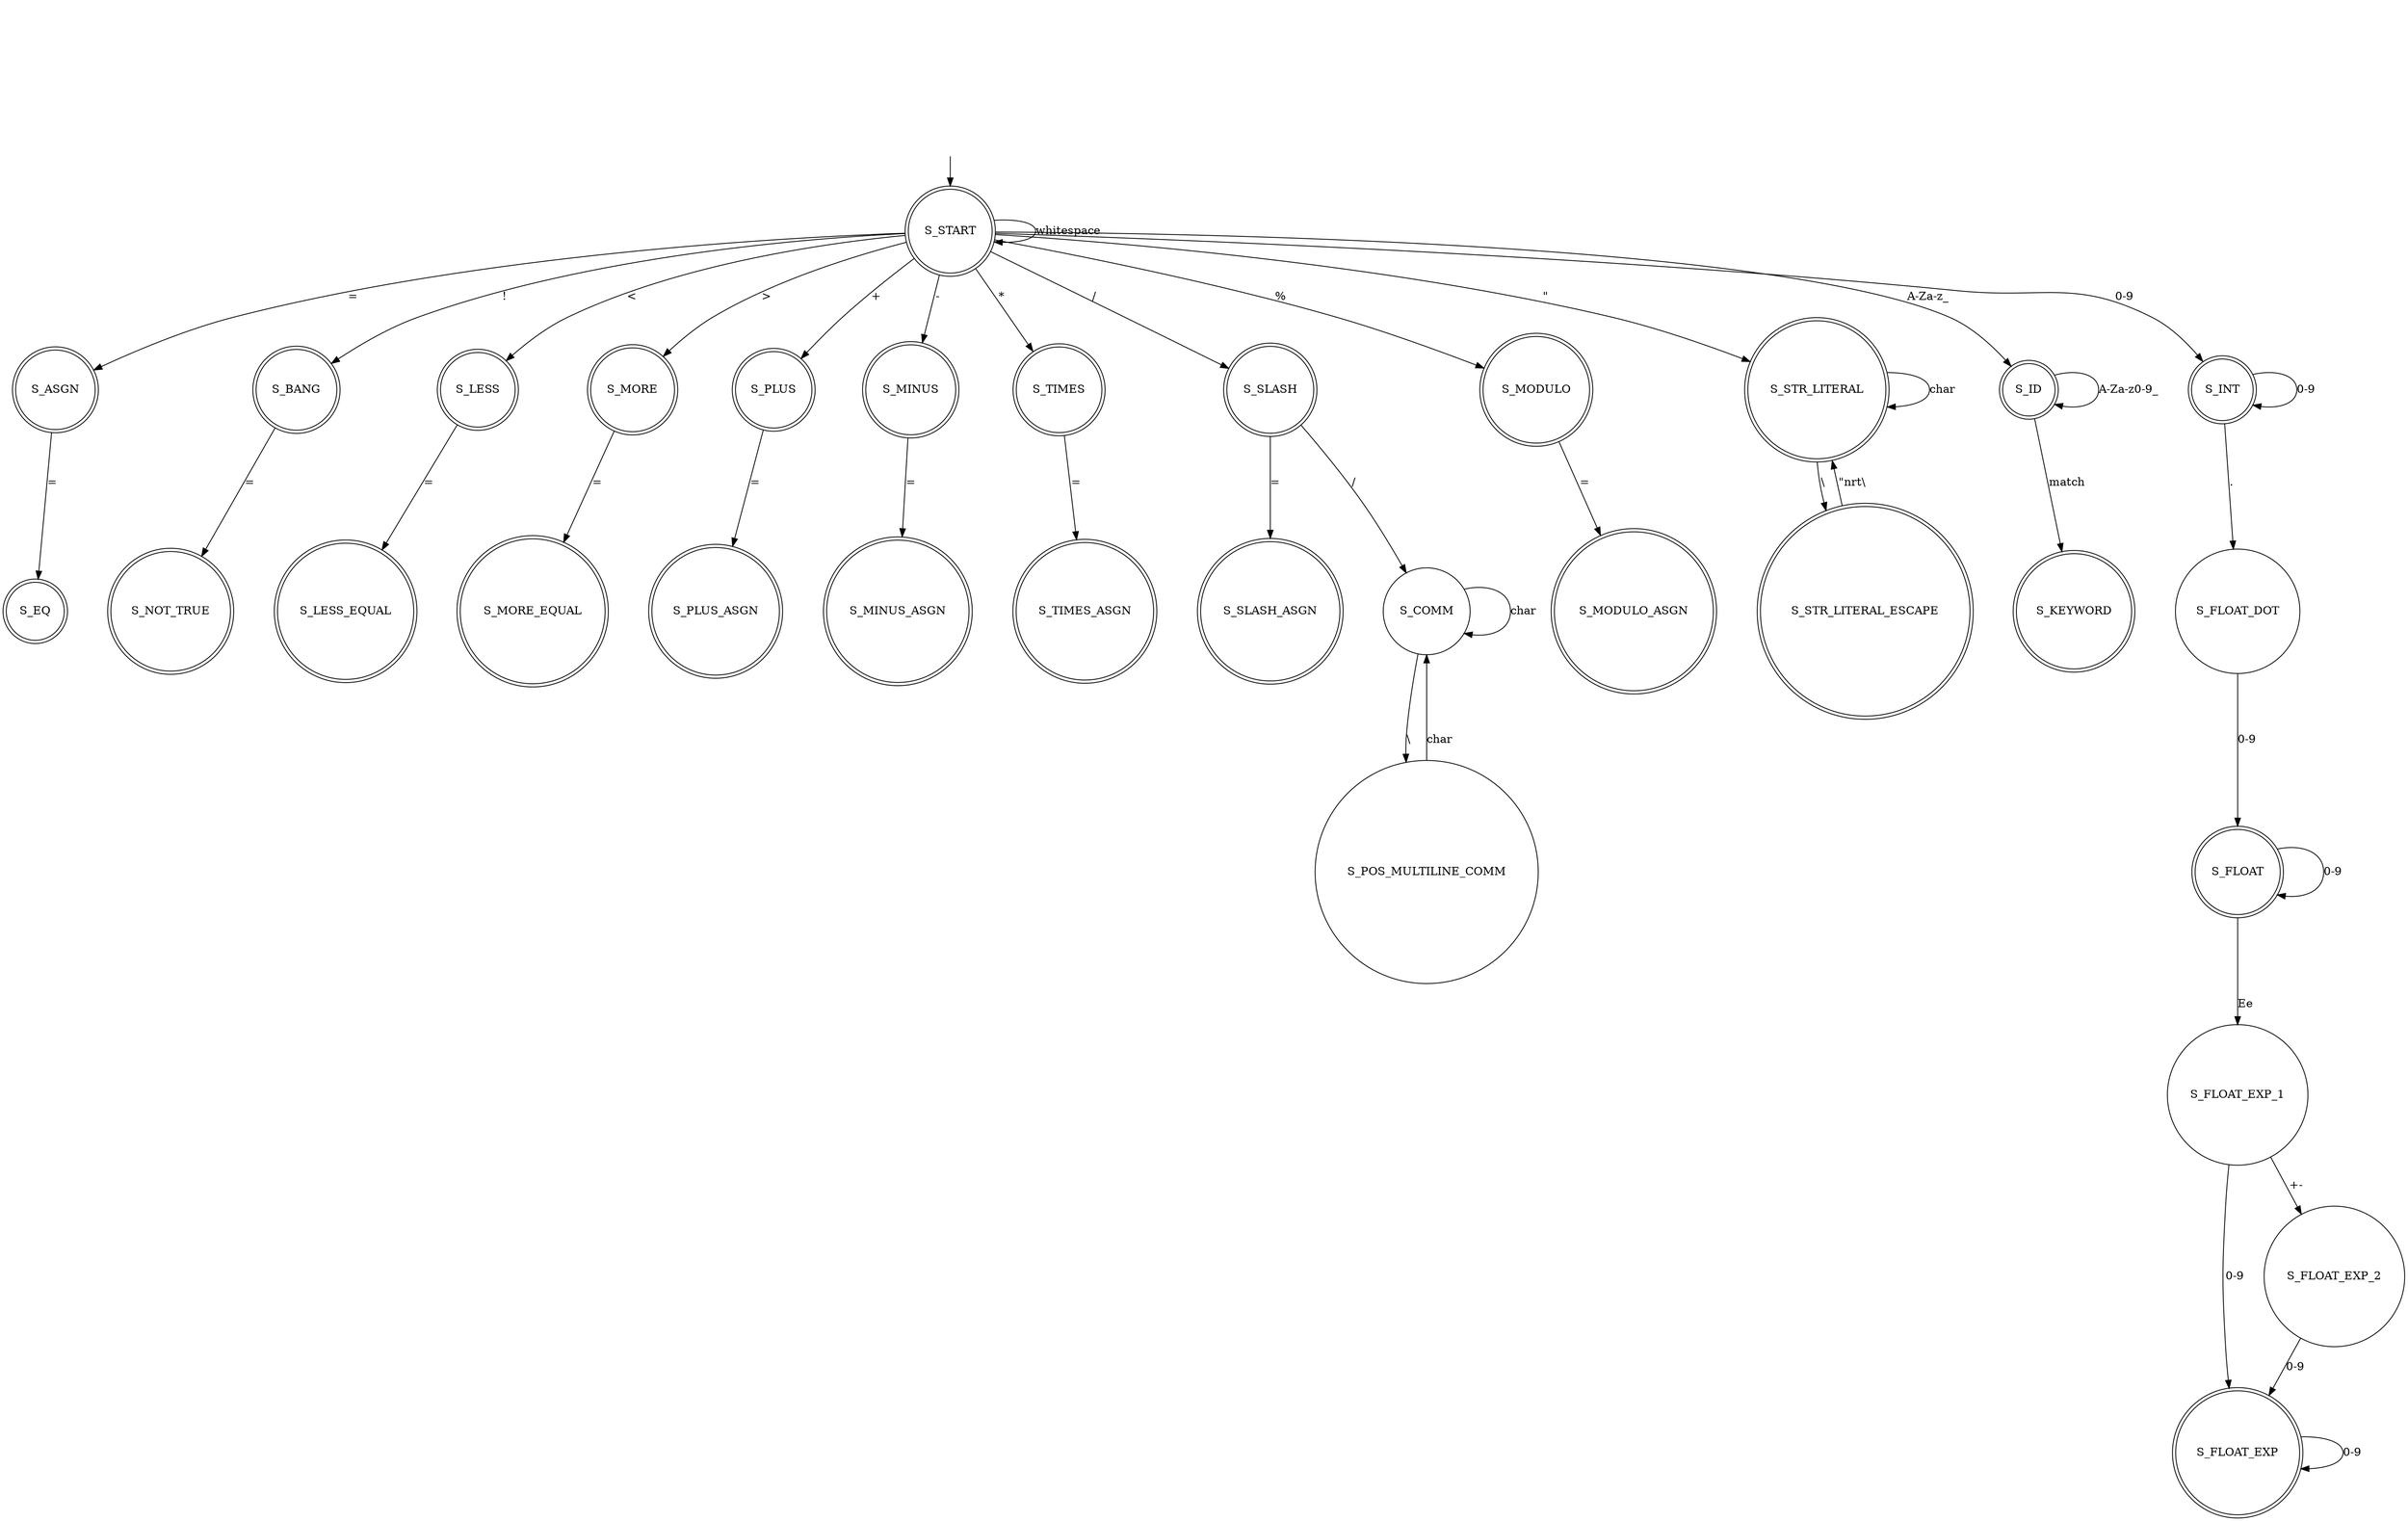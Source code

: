 digraph G {
    // layout=neato
    // overlap=false
    graph [nodesep=0.7]
    node [shape=circle]

    INVISIBLE_NODE [style=invis]
    S_START [shape="doublecircle"]
    INVISIBLE_NODE->S_START

    subgraph final_nodes{
        node [shape=doublecircle]
        S_ASGN; S_EQ; S_BANG; S_NOT_TRUE; S_LESS; S_LESS_EQUAL; S_MORE; S_MORE_EQUAL;
        S_PLUS; S_MINUS; S_TIMES; S_SLASH; S_MODULO; S_PLUS_ASGN; S_MINUS_ASGN; S_TIMES_ASGN; S_SLASH_ASGN; S_MODULO_ASGN;
        S_STR_LITERAL; S_STR_LITERAL_ESCAPE;
        S_ID; S_KEYWORD;
        S_INT; S_FLOAT; S_FLOAT_EXP;
    }
       
    S_START -> S_START [label="whitespace"]
    S_START -> S_SLASH [label="/"]
    S_SLASH -> S_COMM [label="/"]
    S_COMM -> S_COMM [label="char"]
    S_COMM -> S_POS_MULTILINE_COMM [label="\\"]
    S_POS_MULTILINE_COMM -> S_COMM [label="char"]

    S_START -> S_ASGN [label="="]
    S_ASGN -> S_EQ [label="="]

    S_START -> S_BANG [label="!"]
    S_BANG -> S_NOT_TRUE [label="="]

    S_START -> S_LESS [label="<"]
    S_LESS -> S_LESS_EQUAL [label="="]

    S_START -> S_MORE [label=">"]
    S_MORE -> S_MORE_EQUAL [label="="]

    S_START -> S_PLUS [label="+"]
    S_PLUS -> S_PLUS_ASGN [label="="]

    S_START -> S_MINUS [label="-"]
    S_MINUS -> S_MINUS_ASGN [label="="]

    S_START -> S_TIMES [label="*"] 
    S_TIMES -> S_TIMES_ASGN [label="="]

    S_START -> S_MODULO [label="%"]
    S_MODULO -> S_MODULO_ASGN [label="="]

    S_SLASH -> S_SLASH_ASGN [label="="]

    S_START -> S_STR_LITERAL [label="\""]
    S_STR_LITERAL -> S_STR_LITERAL [label="char"]
    S_STR_LITERAL -> S_STR_LITERAL_ESCAPE [label="\\"]
    S_STR_LITERAL_ESCAPE -> S_STR_LITERAL [label="\"nrt\\"]

    S_START -> S_ID [label="A-Za-z_"]
    S_ID -> S_ID [label="A-Za-z0-9_"]
    S_ID -> S_KEYWORD [label="match"]

    S_START -> S_INT [label="0-9"]
    S_INT -> S_INT [label="0-9"]
    S_INT -> S_FLOAT_DOT [label="."]
    S_FLOAT_DOT -> S_FLOAT [label="0-9"]
    S_FLOAT -> S_FLOAT [label="0-9"]
    S_FLOAT -> S_FLOAT_EXP_1 [label="Ee"]
    S_FLOAT_EXP_1 -> S_FLOAT_EXP [label="0-9"]
    S_FLOAT_EXP_1 -> S_FLOAT_EXP_2 [label="+-"]
    S_FLOAT_EXP_2 -> S_FLOAT_EXP [label="0-9"]
    S_FLOAT_EXP -> S_FLOAT_EXP [label="0-9"]
}
